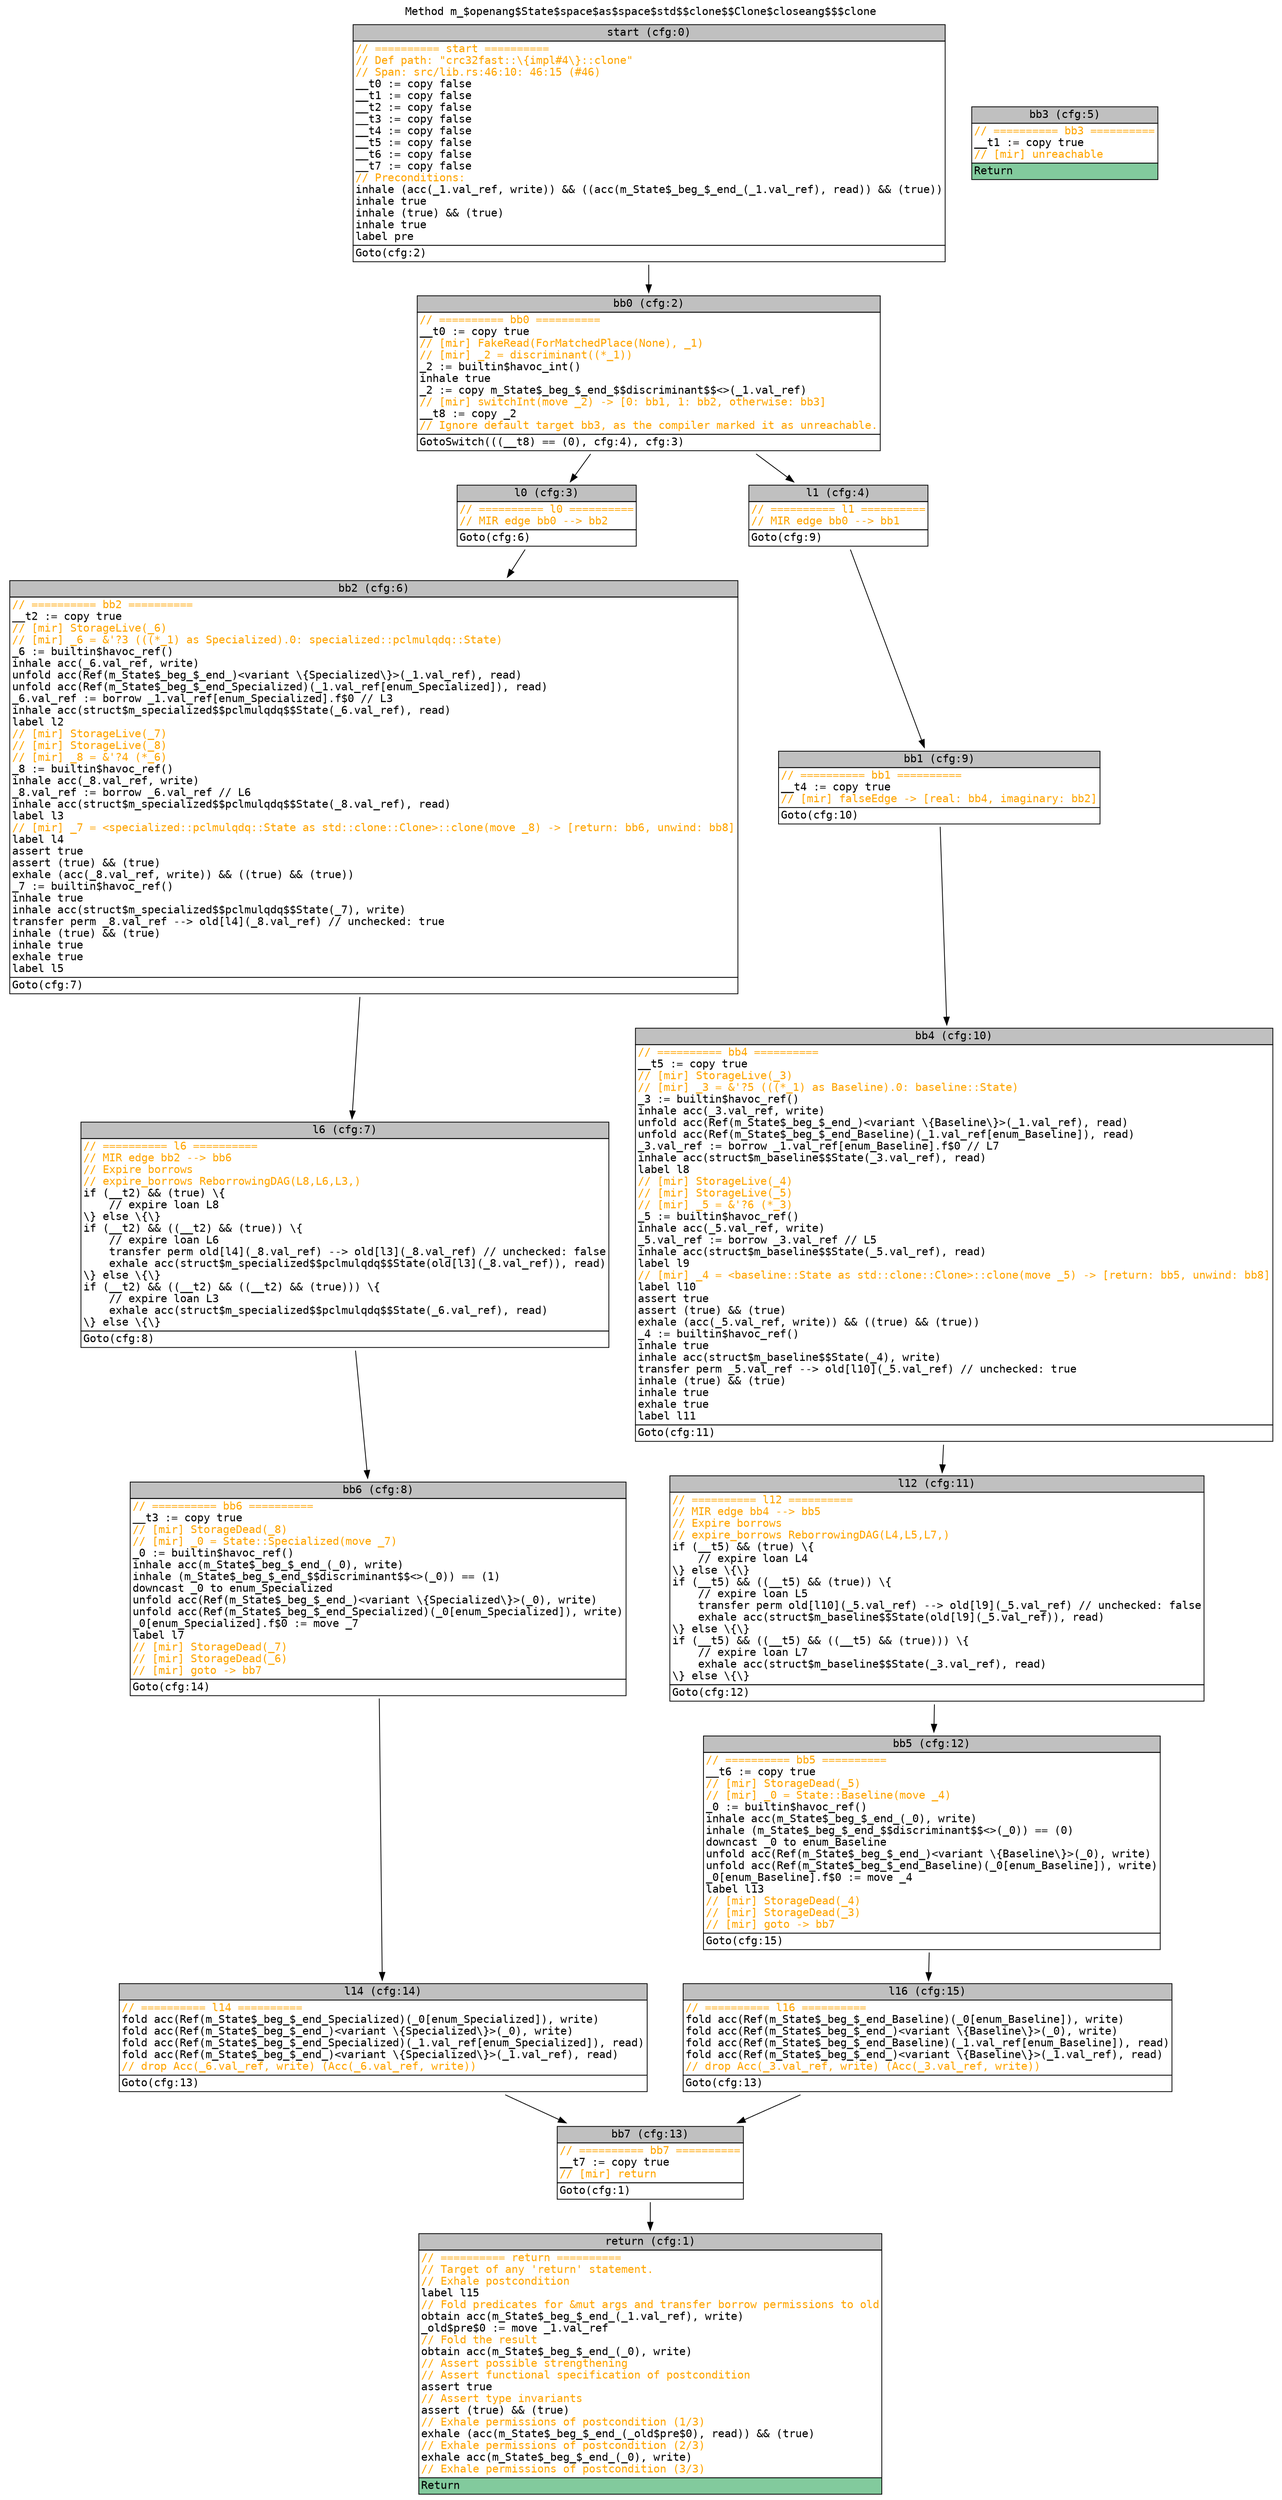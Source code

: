 digraph CFG {
graph [fontname=monospace];
node [fontname=monospace];
edge [fontname=monospace];
labelloc="t";
label="Method m_$openang$State$space$as$space$std$$clone$$Clone$closeang$$$clone";
"block_start" [shape=none,label=<<table border="0" cellborder="1" cellspacing="0"><tr><td bgcolor="gray" align="center">start (cfg:0)</td></tr><tr><td align="left" balign="left"><font color="orange">// ========== start ==========</font><br/><font color="orange">// Def path: "crc32fast::\{impl#4\}::clone"</font><br/><font color="orange">// Span: src/lib.rs:46:10: 46:15 (#46)</font><br/>__t0 := copy false<br/>__t1 := copy false<br/>__t2 := copy false<br/>__t3 := copy false<br/>__t4 := copy false<br/>__t5 := copy false<br/>__t6 := copy false<br/>__t7 := copy false<br/><font color="orange">// Preconditions:</font><br/>inhale (acc(_1.val_ref, write)) &amp;&amp; ((acc(m_State$_beg_$_end_(_1.val_ref), read)) &amp;&amp; (true))<br/>inhale true<br/>inhale (true) &amp;&amp; (true)<br/>inhale true<br/>label pre</td></tr><tr><td align="left">Goto(cfg:2)<br/></td></tr></table>>];
"block_return" [shape=none,label=<<table border="0" cellborder="1" cellspacing="0"><tr><td bgcolor="gray" align="center">return (cfg:1)</td></tr><tr><td align="left" balign="left"><font color="orange">// ========== return ==========</font><br/><font color="orange">// Target of any 'return' statement.</font><br/><font color="orange">// Exhale postcondition</font><br/>label l15<br/><font color="orange">// Fold predicates for &amp;mut args and transfer borrow permissions to old</font><br/>obtain acc(m_State$_beg_$_end_(_1.val_ref), write)<br/>_old$pre$0 := move _1.val_ref<br/><font color="orange">// Fold the result</font><br/>obtain acc(m_State$_beg_$_end_(_0), write)<br/><font color="orange">// Assert possible strengthening</font><br/><font color="orange">// Assert functional specification of postcondition</font><br/>assert true<br/><font color="orange">// Assert type invariants</font><br/>assert (true) &amp;&amp; (true)<br/><font color="orange">// Exhale permissions of postcondition (1/3)</font><br/>exhale (acc(m_State$_beg_$_end_(_old$pre$0), read)) &amp;&amp; (true)<br/><font color="orange">// Exhale permissions of postcondition (2/3)</font><br/>exhale acc(m_State$_beg_$_end_(_0), write)<br/><font color="orange">// Exhale permissions of postcondition (3/3)</font></td></tr><tr><td align="left" bgcolor="#82CA9D">Return<br/></td></tr></table>>];
"block_bb0" [shape=none,label=<<table border="0" cellborder="1" cellspacing="0"><tr><td bgcolor="gray" align="center">bb0 (cfg:2)</td></tr><tr><td align="left" balign="left"><font color="orange">// ========== bb0 ==========</font><br/>__t0 := copy true<br/><font color="orange">// [mir] FakeRead(ForMatchedPlace(None), _1)</font><br/><font color="orange">// [mir] _2 = discriminant((*_1))</font><br/>_2 := builtin$havoc_int()<br/>inhale true<br/>_2 := copy m_State$_beg_$_end_$$discriminant$$&lt;&gt;(_1.val_ref)<br/><font color="orange">// [mir] switchInt(move _2) -&gt; [0: bb1, 1: bb2, otherwise: bb3]</font><br/>__t8 := copy _2<br/><font color="orange">// Ignore default target bb3, as the compiler marked it as unreachable.</font></td></tr><tr><td align="left">GotoSwitch(((__t8) == (0), cfg:4), cfg:3)<br/></td></tr></table>>];
"block_l0" [shape=none,label=<<table border="0" cellborder="1" cellspacing="0"><tr><td bgcolor="gray" align="center">l0 (cfg:3)</td></tr><tr><td align="left" balign="left"><font color="orange">// ========== l0 ==========</font><br/><font color="orange">// MIR edge bb0 --&gt; bb2</font></td></tr><tr><td align="left">Goto(cfg:6)<br/></td></tr></table>>];
"block_l1" [shape=none,label=<<table border="0" cellborder="1" cellspacing="0"><tr><td bgcolor="gray" align="center">l1 (cfg:4)</td></tr><tr><td align="left" balign="left"><font color="orange">// ========== l1 ==========</font><br/><font color="orange">// MIR edge bb0 --&gt; bb1</font></td></tr><tr><td align="left">Goto(cfg:9)<br/></td></tr></table>>];
"block_bb3" [shape=none,label=<<table border="0" cellborder="1" cellspacing="0"><tr><td bgcolor="gray" align="center">bb3 (cfg:5)</td></tr><tr><td align="left" balign="left"><font color="orange">// ========== bb3 ==========</font><br/>__t1 := copy true<br/><font color="orange">// [mir] unreachable</font></td></tr><tr><td align="left" bgcolor="#82CA9D">Return<br/></td></tr></table>>];
"block_bb2" [shape=none,label=<<table border="0" cellborder="1" cellspacing="0"><tr><td bgcolor="gray" align="center">bb2 (cfg:6)</td></tr><tr><td align="left" balign="left"><font color="orange">// ========== bb2 ==========</font><br/>__t2 := copy true<br/><font color="orange">// [mir] StorageLive(_6)</font><br/><font color="orange">// [mir] _6 = &amp;'?3 (((*_1) as Specialized).0: specialized::pclmulqdq::State)</font><br/>_6 := builtin$havoc_ref()<br/>inhale acc(_6.val_ref, write)<br/>unfold acc(Ref(m_State$_beg_$_end_)&lt;variant \{Specialized\}&gt;(_1.val_ref), read)<br/>unfold acc(Ref(m_State$_beg_$_end_Specialized)(_1.val_ref[enum_Specialized]), read)<br/>_6.val_ref := borrow _1.val_ref[enum_Specialized].f$0 // L3<br/>inhale acc(struct$m_specialized$$pclmulqdq$$State(_6.val_ref), read)<br/>label l2<br/><font color="orange">// [mir] StorageLive(_7)</font><br/><font color="orange">// [mir] StorageLive(_8)</font><br/><font color="orange">// [mir] _8 = &amp;'?4 (*_6)</font><br/>_8 := builtin$havoc_ref()<br/>inhale acc(_8.val_ref, write)<br/>_8.val_ref := borrow _6.val_ref // L6<br/>inhale acc(struct$m_specialized$$pclmulqdq$$State(_8.val_ref), read)<br/>label l3<br/><font color="orange">// [mir] _7 = &lt;specialized::pclmulqdq::State as std::clone::Clone&gt;::clone(move _8) -&gt; [return: bb6, unwind: bb8]</font><br/>label l4<br/>assert true<br/>assert (true) &amp;&amp; (true)<br/>exhale (acc(_8.val_ref, write)) &amp;&amp; ((true) &amp;&amp; (true))<br/>_7 := builtin$havoc_ref()<br/>inhale true<br/>inhale acc(struct$m_specialized$$pclmulqdq$$State(_7), write)<br/>transfer perm _8.val_ref --&gt; old[l4](_8.val_ref) // unchecked: true<br/>inhale (true) &amp;&amp; (true)<br/>inhale true<br/>exhale true<br/>label l5</td></tr><tr><td align="left">Goto(cfg:7)<br/></td></tr></table>>];
"block_l6" [shape=none,label=<<table border="0" cellborder="1" cellspacing="0"><tr><td bgcolor="gray" align="center">l6 (cfg:7)</td></tr><tr><td align="left" balign="left"><font color="orange">// ========== l6 ==========</font><br/><font color="orange">// MIR edge bb2 --&gt; bb6</font><br/><font color="orange">// Expire borrows</font><br/><font color="orange">// expire_borrows ReborrowingDAG(L8,L6,L3,)</font><br/>if (__t2) &amp;&amp; (true) \{<br/>    // expire loan L8<br/>\} else \{\}<br/>if (__t2) &amp;&amp; ((__t2) &amp;&amp; (true)) \{<br/>    // expire loan L6<br/>    transfer perm old[l4](_8.val_ref) --&gt; old[l3](_8.val_ref) // unchecked: false<br/>    exhale acc(struct$m_specialized$$pclmulqdq$$State(old[l3](_8.val_ref)), read)<br/>\} else \{\}<br/>if (__t2) &amp;&amp; ((__t2) &amp;&amp; ((__t2) &amp;&amp; (true))) \{<br/>    // expire loan L3<br/>    exhale acc(struct$m_specialized$$pclmulqdq$$State(_6.val_ref), read)<br/>\} else \{\}</td></tr><tr><td align="left">Goto(cfg:8)<br/></td></tr></table>>];
"block_bb6" [shape=none,label=<<table border="0" cellborder="1" cellspacing="0"><tr><td bgcolor="gray" align="center">bb6 (cfg:8)</td></tr><tr><td align="left" balign="left"><font color="orange">// ========== bb6 ==========</font><br/>__t3 := copy true<br/><font color="orange">// [mir] StorageDead(_8)</font><br/><font color="orange">// [mir] _0 = State::Specialized(move _7)</font><br/>_0 := builtin$havoc_ref()<br/>inhale acc(m_State$_beg_$_end_(_0), write)<br/>inhale (m_State$_beg_$_end_$$discriminant$$&lt;&gt;(_0)) == (1)<br/>downcast _0 to enum_Specialized<br/>unfold acc(Ref(m_State$_beg_$_end_)&lt;variant \{Specialized\}&gt;(_0), write)<br/>unfold acc(Ref(m_State$_beg_$_end_Specialized)(_0[enum_Specialized]), write)<br/>_0[enum_Specialized].f$0 := move _7<br/>label l7<br/><font color="orange">// [mir] StorageDead(_7)</font><br/><font color="orange">// [mir] StorageDead(_6)</font><br/><font color="orange">// [mir] goto -&gt; bb7</font></td></tr><tr><td align="left">Goto(cfg:14)<br/></td></tr></table>>];
"block_bb1" [shape=none,label=<<table border="0" cellborder="1" cellspacing="0"><tr><td bgcolor="gray" align="center">bb1 (cfg:9)</td></tr><tr><td align="left" balign="left"><font color="orange">// ========== bb1 ==========</font><br/>__t4 := copy true<br/><font color="orange">// [mir] falseEdge -&gt; [real: bb4, imaginary: bb2]</font></td></tr><tr><td align="left">Goto(cfg:10)<br/></td></tr></table>>];
"block_bb4" [shape=none,label=<<table border="0" cellborder="1" cellspacing="0"><tr><td bgcolor="gray" align="center">bb4 (cfg:10)</td></tr><tr><td align="left" balign="left"><font color="orange">// ========== bb4 ==========</font><br/>__t5 := copy true<br/><font color="orange">// [mir] StorageLive(_3)</font><br/><font color="orange">// [mir] _3 = &amp;'?5 (((*_1) as Baseline).0: baseline::State)</font><br/>_3 := builtin$havoc_ref()<br/>inhale acc(_3.val_ref, write)<br/>unfold acc(Ref(m_State$_beg_$_end_)&lt;variant \{Baseline\}&gt;(_1.val_ref), read)<br/>unfold acc(Ref(m_State$_beg_$_end_Baseline)(_1.val_ref[enum_Baseline]), read)<br/>_3.val_ref := borrow _1.val_ref[enum_Baseline].f$0 // L7<br/>inhale acc(struct$m_baseline$$State(_3.val_ref), read)<br/>label l8<br/><font color="orange">// [mir] StorageLive(_4)</font><br/><font color="orange">// [mir] StorageLive(_5)</font><br/><font color="orange">// [mir] _5 = &amp;'?6 (*_3)</font><br/>_5 := builtin$havoc_ref()<br/>inhale acc(_5.val_ref, write)<br/>_5.val_ref := borrow _3.val_ref // L5<br/>inhale acc(struct$m_baseline$$State(_5.val_ref), read)<br/>label l9<br/><font color="orange">// [mir] _4 = &lt;baseline::State as std::clone::Clone&gt;::clone(move _5) -&gt; [return: bb5, unwind: bb8]</font><br/>label l10<br/>assert true<br/>assert (true) &amp;&amp; (true)<br/>exhale (acc(_5.val_ref, write)) &amp;&amp; ((true) &amp;&amp; (true))<br/>_4 := builtin$havoc_ref()<br/>inhale true<br/>inhale acc(struct$m_baseline$$State(_4), write)<br/>transfer perm _5.val_ref --&gt; old[l10](_5.val_ref) // unchecked: true<br/>inhale (true) &amp;&amp; (true)<br/>inhale true<br/>exhale true<br/>label l11</td></tr><tr><td align="left">Goto(cfg:11)<br/></td></tr></table>>];
"block_l12" [shape=none,label=<<table border="0" cellborder="1" cellspacing="0"><tr><td bgcolor="gray" align="center">l12 (cfg:11)</td></tr><tr><td align="left" balign="left"><font color="orange">// ========== l12 ==========</font><br/><font color="orange">// MIR edge bb4 --&gt; bb5</font><br/><font color="orange">// Expire borrows</font><br/><font color="orange">// expire_borrows ReborrowingDAG(L4,L5,L7,)</font><br/>if (__t5) &amp;&amp; (true) \{<br/>    // expire loan L4<br/>\} else \{\}<br/>if (__t5) &amp;&amp; ((__t5) &amp;&amp; (true)) \{<br/>    // expire loan L5<br/>    transfer perm old[l10](_5.val_ref) --&gt; old[l9](_5.val_ref) // unchecked: false<br/>    exhale acc(struct$m_baseline$$State(old[l9](_5.val_ref)), read)<br/>\} else \{\}<br/>if (__t5) &amp;&amp; ((__t5) &amp;&amp; ((__t5) &amp;&amp; (true))) \{<br/>    // expire loan L7<br/>    exhale acc(struct$m_baseline$$State(_3.val_ref), read)<br/>\} else \{\}</td></tr><tr><td align="left">Goto(cfg:12)<br/></td></tr></table>>];
"block_bb5" [shape=none,label=<<table border="0" cellborder="1" cellspacing="0"><tr><td bgcolor="gray" align="center">bb5 (cfg:12)</td></tr><tr><td align="left" balign="left"><font color="orange">// ========== bb5 ==========</font><br/>__t6 := copy true<br/><font color="orange">// [mir] StorageDead(_5)</font><br/><font color="orange">// [mir] _0 = State::Baseline(move _4)</font><br/>_0 := builtin$havoc_ref()<br/>inhale acc(m_State$_beg_$_end_(_0), write)<br/>inhale (m_State$_beg_$_end_$$discriminant$$&lt;&gt;(_0)) == (0)<br/>downcast _0 to enum_Baseline<br/>unfold acc(Ref(m_State$_beg_$_end_)&lt;variant \{Baseline\}&gt;(_0), write)<br/>unfold acc(Ref(m_State$_beg_$_end_Baseline)(_0[enum_Baseline]), write)<br/>_0[enum_Baseline].f$0 := move _4<br/>label l13<br/><font color="orange">// [mir] StorageDead(_4)</font><br/><font color="orange">// [mir] StorageDead(_3)</font><br/><font color="orange">// [mir] goto -&gt; bb7</font></td></tr><tr><td align="left">Goto(cfg:15)<br/></td></tr></table>>];
"block_bb7" [shape=none,label=<<table border="0" cellborder="1" cellspacing="0"><tr><td bgcolor="gray" align="center">bb7 (cfg:13)</td></tr><tr><td align="left" balign="left"><font color="orange">// ========== bb7 ==========</font><br/>__t7 := copy true<br/><font color="orange">// [mir] return</font></td></tr><tr><td align="left">Goto(cfg:1)<br/></td></tr></table>>];
"block_l14" [shape=none,label=<<table border="0" cellborder="1" cellspacing="0"><tr><td bgcolor="gray" align="center">l14 (cfg:14)</td></tr><tr><td align="left" balign="left"><font color="orange">// ========== l14 ==========</font><br/>fold acc(Ref(m_State$_beg_$_end_Specialized)(_0[enum_Specialized]), write)<br/>fold acc(Ref(m_State$_beg_$_end_)&lt;variant \{Specialized\}&gt;(_0), write)<br/>fold acc(Ref(m_State$_beg_$_end_Specialized)(_1.val_ref[enum_Specialized]), read)<br/>fold acc(Ref(m_State$_beg_$_end_)&lt;variant \{Specialized\}&gt;(_1.val_ref), read)<br/><font color="orange">// drop Acc(_6.val_ref, write) (Acc(_6.val_ref, write))</font></td></tr><tr><td align="left">Goto(cfg:13)<br/></td></tr></table>>];
"block_l16" [shape=none,label=<<table border="0" cellborder="1" cellspacing="0"><tr><td bgcolor="gray" align="center">l16 (cfg:15)</td></tr><tr><td align="left" balign="left"><font color="orange">// ========== l16 ==========</font><br/>fold acc(Ref(m_State$_beg_$_end_Baseline)(_0[enum_Baseline]), write)<br/>fold acc(Ref(m_State$_beg_$_end_)&lt;variant \{Baseline\}&gt;(_0), write)<br/>fold acc(Ref(m_State$_beg_$_end_Baseline)(_1.val_ref[enum_Baseline]), read)<br/>fold acc(Ref(m_State$_beg_$_end_)&lt;variant \{Baseline\}&gt;(_1.val_ref), read)<br/><font color="orange">// drop Acc(_3.val_ref, write) (Acc(_3.val_ref, write))</font></td></tr><tr><td align="left">Goto(cfg:13)<br/></td></tr></table>>];
"block_start" -> "block_bb0";
"block_bb0" -> "block_l1";
"block_bb0" -> "block_l0";
"block_l0" -> "block_bb2";
"block_l1" -> "block_bb1";
"block_bb2" -> "block_l6";
"block_l6" -> "block_bb6";
"block_bb6" -> "block_l14";
"block_bb1" -> "block_bb4";
"block_bb4" -> "block_l12";
"block_l12" -> "block_bb5";
"block_bb5" -> "block_l16";
"block_bb7" -> "block_return";
"block_l14" -> "block_bb7";
"block_l16" -> "block_bb7";
}
